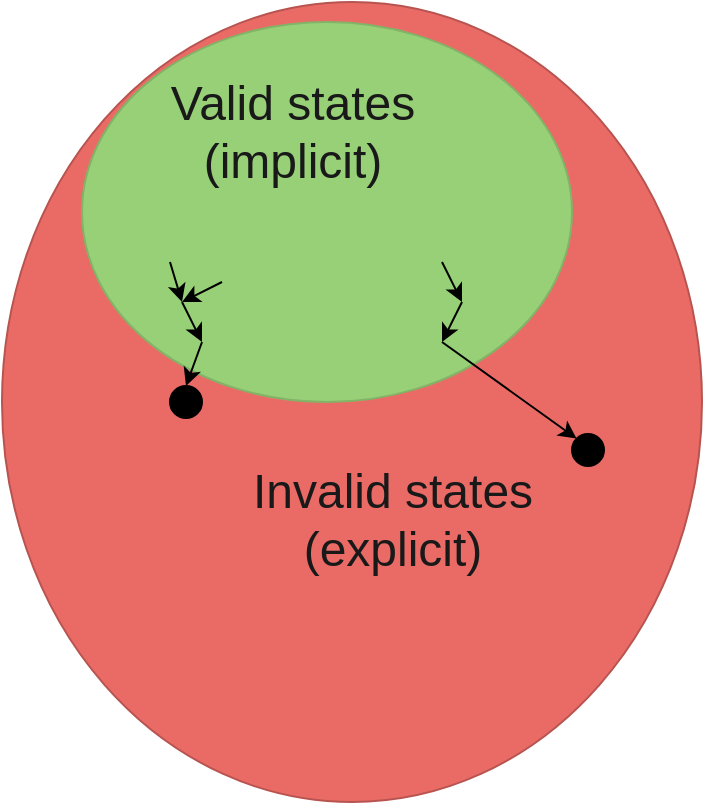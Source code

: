 <mxfile version="14.1.5" type="device"><diagram id="3228e29e-7158-1315-38df-8450db1d8a1d" name="Page-1"><mxGraphModel dx="312" dy="353" grid="1" gridSize="10" guides="1" tooltips="1" connect="1" arrows="1" fold="1" page="1" pageScale="1" pageWidth="1169" pageHeight="827" background="#ffffff" math="0" shadow="0"><root><mxCell id="0"/><mxCell id="1" parent="0"/><mxCell id="3medsQRt1dezOzh_1LWu-21545" value="Valid&lt;br&gt;States" style="text;fontSize=24;align=center;verticalAlign=middle;html=1;fontColor=#191919;" parent="1" vertex="1"><mxGeometry x="450" y="230" width="190" height="70" as="geometry"/></mxCell><mxCell id="3medsQRt1dezOzh_1LWu-21546" value="" style="ellipse;strokeColor=#b85450;html=1;fillColor=#EA6B66;movable=0;resizable=0;rotatable=0;deletable=0;editable=0;connectable=0;" parent="1" vertex="1"><mxGeometry x="400" y="190" width="350" height="400" as="geometry"/></mxCell><mxCell id="3medsQRt1dezOzh_1LWu-21541" value="" style="ellipse;strokeColor=#82b366;html=1;fillColor=#97D077;movable=0;resizable=0;rotatable=0;deletable=0;editable=0;connectable=0;" parent="1" vertex="1"><mxGeometry x="440" y="200" width="245" height="190" as="geometry"/></mxCell><mxCell id="3medsQRt1dezOzh_1LWu-21548" value="Invalid states&lt;br&gt;(explicit)" style="text;fontSize=24;align=center;verticalAlign=middle;html=1;fontColor=#191919;" parent="1" vertex="1"><mxGeometry x="500" y="414" width="190" height="70" as="geometry"/></mxCell><mxCell id="3medsQRt1dezOzh_1LWu-21549" value="Valid states&lt;br&gt;(implicit)" style="text;fontSize=24;align=center;verticalAlign=middle;html=1;fontColor=#191919;" parent="1" vertex="1"><mxGeometry x="450" y="220" width="190" height="70" as="geometry"/></mxCell><mxCell id="0Bfgm3YLS3aEinZdP139-14" value="" style="endArrow=classic;html=1;" edge="1" parent="1"><mxGeometry width="50" height="50" relative="1" as="geometry"><mxPoint x="484" y="320" as="sourcePoint"/><mxPoint x="490" y="340" as="targetPoint"/></mxGeometry></mxCell><mxCell id="0Bfgm3YLS3aEinZdP139-15" value="" style="endArrow=classic;html=1;" edge="1" parent="1"><mxGeometry width="50" height="50" relative="1" as="geometry"><mxPoint x="490" y="340" as="sourcePoint"/><mxPoint x="500" y="360" as="targetPoint"/></mxGeometry></mxCell><mxCell id="0Bfgm3YLS3aEinZdP139-16" value="" style="endArrow=classic;html=1;entryX=0.5;entryY=0;entryDx=0;entryDy=0;" edge="1" parent="1" target="0Bfgm3YLS3aEinZdP139-40"><mxGeometry width="50" height="50" relative="1" as="geometry"><mxPoint x="500" y="360" as="sourcePoint"/><mxPoint x="550" y="340" as="targetPoint"/></mxGeometry></mxCell><mxCell id="0Bfgm3YLS3aEinZdP139-40" value="" style="ellipse;whiteSpace=wrap;html=1;aspect=fixed;fillColor=#000000;" vertex="1" parent="1"><mxGeometry x="484" y="382" width="16" height="16" as="geometry"/></mxCell><mxCell id="0Bfgm3YLS3aEinZdP139-41" value="" style="ellipse;whiteSpace=wrap;html=1;aspect=fixed;fillColor=#000000;" vertex="1" parent="1"><mxGeometry x="685" y="406" width="16" height="16" as="geometry"/></mxCell><mxCell id="0Bfgm3YLS3aEinZdP139-42" value="" style="endArrow=classic;html=1;" edge="1" parent="1"><mxGeometry width="50" height="50" relative="1" as="geometry"><mxPoint x="510" y="330" as="sourcePoint"/><mxPoint x="490" y="340" as="targetPoint"/></mxGeometry></mxCell><mxCell id="0Bfgm3YLS3aEinZdP139-43" value="" style="endArrow=classic;html=1;entryX=0;entryY=0;entryDx=0;entryDy=0;" edge="1" parent="1" target="0Bfgm3YLS3aEinZdP139-41"><mxGeometry width="50" height="50" relative="1" as="geometry"><mxPoint x="620" y="360" as="sourcePoint"/><mxPoint x="546.33" y="310" as="targetPoint"/></mxGeometry></mxCell><mxCell id="0Bfgm3YLS3aEinZdP139-47" value="" style="endArrow=classic;html=1;" edge="1" parent="1"><mxGeometry width="50" height="50" relative="1" as="geometry"><mxPoint x="630" y="340" as="sourcePoint"/><mxPoint x="620" y="360" as="targetPoint"/></mxGeometry></mxCell><mxCell id="0Bfgm3YLS3aEinZdP139-49" value="" style="endArrow=classic;html=1;" edge="1" parent="1"><mxGeometry width="50" height="50" relative="1" as="geometry"><mxPoint x="620" y="320" as="sourcePoint"/><mxPoint x="630" y="340" as="targetPoint"/></mxGeometry></mxCell></root></mxGraphModel></diagram></mxfile>